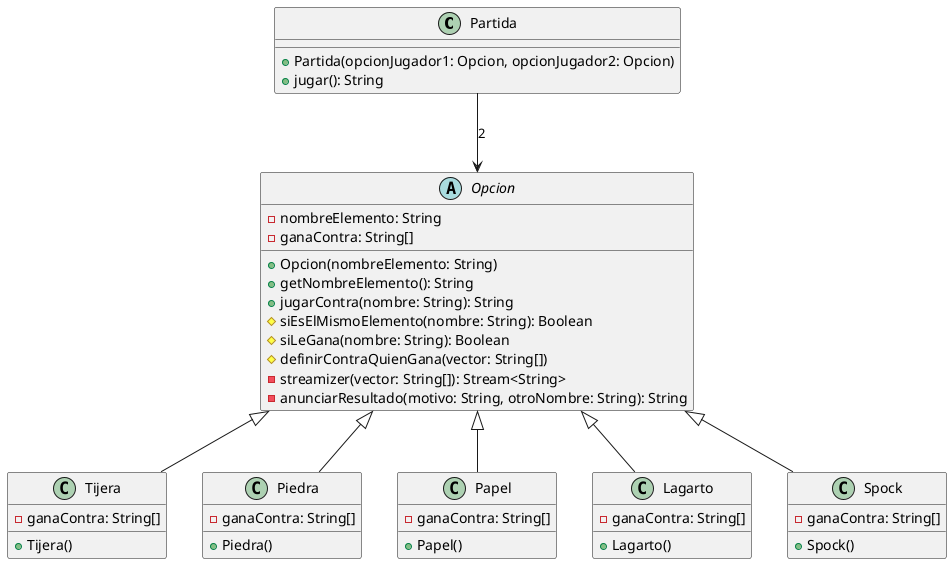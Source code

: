@startuml

class Partida {
+Partida(opcionJugador1: Opcion, opcionJugador2: Opcion)
+jugar(): String
}

abstract class Opcion {
-nombreElemento: String
-ganaContra: String[]
+Opcion(nombreElemento: String)
+getNombreElemento(): String
+jugarContra(nombre: String): String
#siEsElMismoElemento(nombre: String): Boolean
#siLeGana(nombre: String): Boolean
#definirContraQuienGana(vector: String[])
-streamizer(vector: String[]): Stream<String>
-anunciarResultado(motivo: String, otroNombre: String): String
}

class Tijera extends Opcion {
-ganaContra: String[]
+Tijera()
}
class Piedra extends Opcion {
-ganaContra: String[]
+Piedra()
}

class Papel extends Opcion {
-ganaContra: String[]
+Papel()
}

class Lagarto extends Opcion {
-ganaContra: String[]
+Lagarto()
}

class Spock extends Opcion {
-ganaContra: String[]
+Spock()
}

Partida --> Opcion: 2
@enduml
